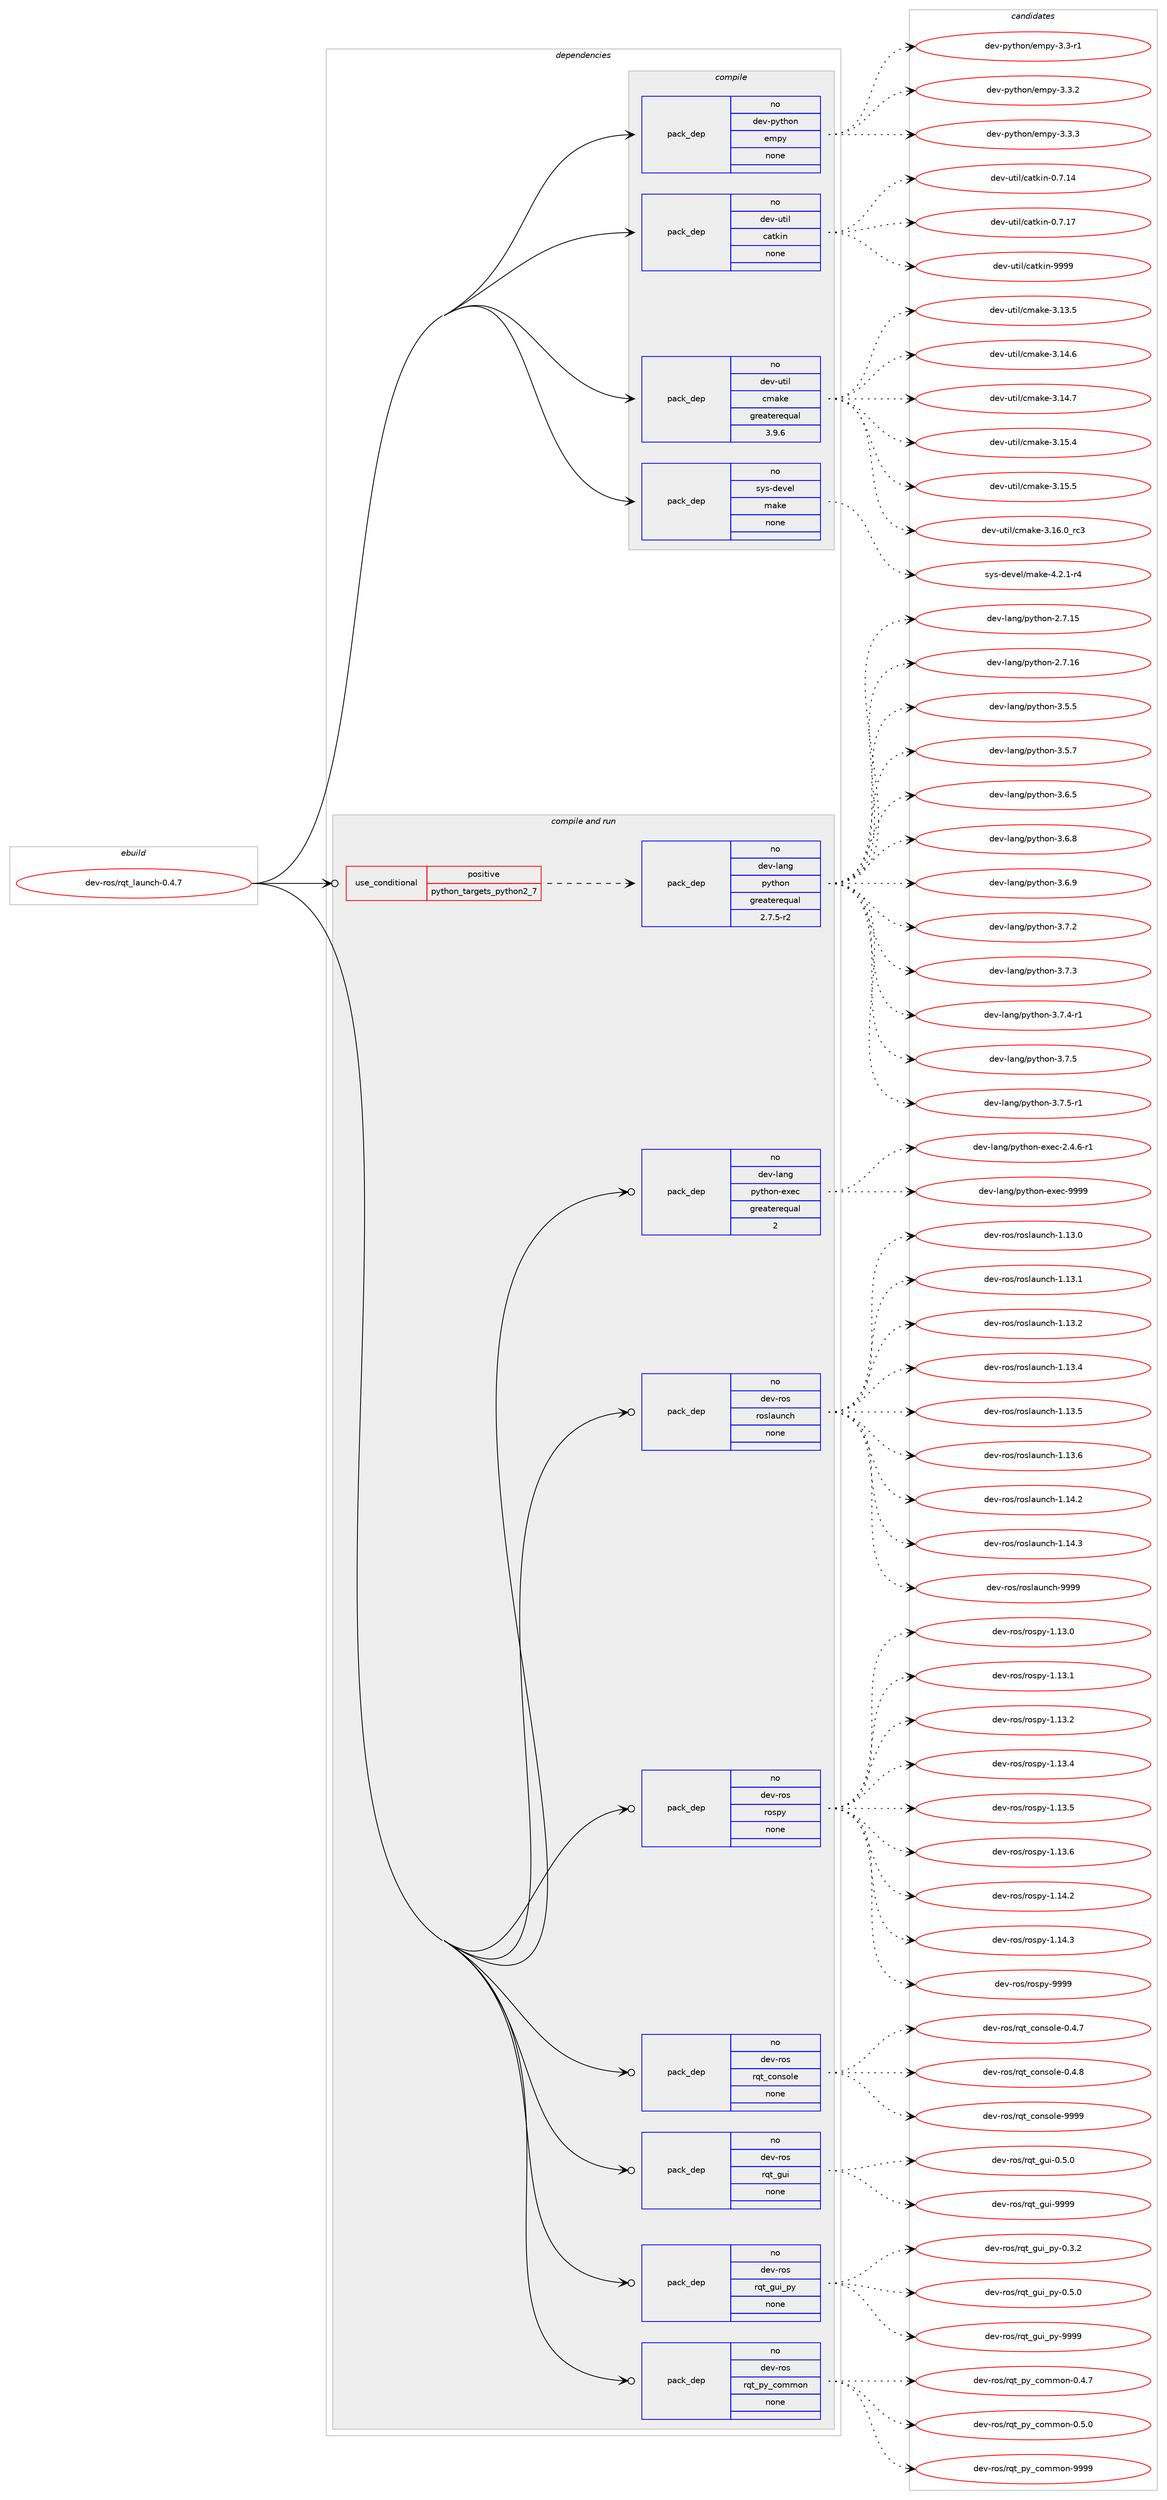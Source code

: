 digraph prolog {

# *************
# Graph options
# *************

newrank=true;
concentrate=true;
compound=true;
graph [rankdir=LR,fontname=Helvetica,fontsize=10,ranksep=1.5];#, ranksep=2.5, nodesep=0.2];
edge  [arrowhead=vee];
node  [fontname=Helvetica,fontsize=10];

# **********
# The ebuild
# **********

subgraph cluster_leftcol {
color=gray;
rank=same;
label=<<i>ebuild</i>>;
id [label="dev-ros/rqt_launch-0.4.7", color=red, width=4, href="../dev-ros/rqt_launch-0.4.7.svg"];
}

# ****************
# The dependencies
# ****************

subgraph cluster_midcol {
color=gray;
label=<<i>dependencies</i>>;
subgraph cluster_compile {
fillcolor="#eeeeee";
style=filled;
label=<<i>compile</i>>;
subgraph pack498368 {
dependency665551 [label=<<TABLE BORDER="0" CELLBORDER="1" CELLSPACING="0" CELLPADDING="4" WIDTH="220"><TR><TD ROWSPAN="6" CELLPADDING="30">pack_dep</TD></TR><TR><TD WIDTH="110">no</TD></TR><TR><TD>dev-python</TD></TR><TR><TD>empy</TD></TR><TR><TD>none</TD></TR><TR><TD></TD></TR></TABLE>>, shape=none, color=blue];
}
id:e -> dependency665551:w [weight=20,style="solid",arrowhead="vee"];
subgraph pack498369 {
dependency665552 [label=<<TABLE BORDER="0" CELLBORDER="1" CELLSPACING="0" CELLPADDING="4" WIDTH="220"><TR><TD ROWSPAN="6" CELLPADDING="30">pack_dep</TD></TR><TR><TD WIDTH="110">no</TD></TR><TR><TD>dev-util</TD></TR><TR><TD>catkin</TD></TR><TR><TD>none</TD></TR><TR><TD></TD></TR></TABLE>>, shape=none, color=blue];
}
id:e -> dependency665552:w [weight=20,style="solid",arrowhead="vee"];
subgraph pack498370 {
dependency665553 [label=<<TABLE BORDER="0" CELLBORDER="1" CELLSPACING="0" CELLPADDING="4" WIDTH="220"><TR><TD ROWSPAN="6" CELLPADDING="30">pack_dep</TD></TR><TR><TD WIDTH="110">no</TD></TR><TR><TD>dev-util</TD></TR><TR><TD>cmake</TD></TR><TR><TD>greaterequal</TD></TR><TR><TD>3.9.6</TD></TR></TABLE>>, shape=none, color=blue];
}
id:e -> dependency665553:w [weight=20,style="solid",arrowhead="vee"];
subgraph pack498371 {
dependency665554 [label=<<TABLE BORDER="0" CELLBORDER="1" CELLSPACING="0" CELLPADDING="4" WIDTH="220"><TR><TD ROWSPAN="6" CELLPADDING="30">pack_dep</TD></TR><TR><TD WIDTH="110">no</TD></TR><TR><TD>sys-devel</TD></TR><TR><TD>make</TD></TR><TR><TD>none</TD></TR><TR><TD></TD></TR></TABLE>>, shape=none, color=blue];
}
id:e -> dependency665554:w [weight=20,style="solid",arrowhead="vee"];
}
subgraph cluster_compileandrun {
fillcolor="#eeeeee";
style=filled;
label=<<i>compile and run</i>>;
subgraph cond155277 {
dependency665555 [label=<<TABLE BORDER="0" CELLBORDER="1" CELLSPACING="0" CELLPADDING="4"><TR><TD ROWSPAN="3" CELLPADDING="10">use_conditional</TD></TR><TR><TD>positive</TD></TR><TR><TD>python_targets_python2_7</TD></TR></TABLE>>, shape=none, color=red];
subgraph pack498372 {
dependency665556 [label=<<TABLE BORDER="0" CELLBORDER="1" CELLSPACING="0" CELLPADDING="4" WIDTH="220"><TR><TD ROWSPAN="6" CELLPADDING="30">pack_dep</TD></TR><TR><TD WIDTH="110">no</TD></TR><TR><TD>dev-lang</TD></TR><TR><TD>python</TD></TR><TR><TD>greaterequal</TD></TR><TR><TD>2.7.5-r2</TD></TR></TABLE>>, shape=none, color=blue];
}
dependency665555:e -> dependency665556:w [weight=20,style="dashed",arrowhead="vee"];
}
id:e -> dependency665555:w [weight=20,style="solid",arrowhead="odotvee"];
subgraph pack498373 {
dependency665557 [label=<<TABLE BORDER="0" CELLBORDER="1" CELLSPACING="0" CELLPADDING="4" WIDTH="220"><TR><TD ROWSPAN="6" CELLPADDING="30">pack_dep</TD></TR><TR><TD WIDTH="110">no</TD></TR><TR><TD>dev-lang</TD></TR><TR><TD>python-exec</TD></TR><TR><TD>greaterequal</TD></TR><TR><TD>2</TD></TR></TABLE>>, shape=none, color=blue];
}
id:e -> dependency665557:w [weight=20,style="solid",arrowhead="odotvee"];
subgraph pack498374 {
dependency665558 [label=<<TABLE BORDER="0" CELLBORDER="1" CELLSPACING="0" CELLPADDING="4" WIDTH="220"><TR><TD ROWSPAN="6" CELLPADDING="30">pack_dep</TD></TR><TR><TD WIDTH="110">no</TD></TR><TR><TD>dev-ros</TD></TR><TR><TD>roslaunch</TD></TR><TR><TD>none</TD></TR><TR><TD></TD></TR></TABLE>>, shape=none, color=blue];
}
id:e -> dependency665558:w [weight=20,style="solid",arrowhead="odotvee"];
subgraph pack498375 {
dependency665559 [label=<<TABLE BORDER="0" CELLBORDER="1" CELLSPACING="0" CELLPADDING="4" WIDTH="220"><TR><TD ROWSPAN="6" CELLPADDING="30">pack_dep</TD></TR><TR><TD WIDTH="110">no</TD></TR><TR><TD>dev-ros</TD></TR><TR><TD>rospy</TD></TR><TR><TD>none</TD></TR><TR><TD></TD></TR></TABLE>>, shape=none, color=blue];
}
id:e -> dependency665559:w [weight=20,style="solid",arrowhead="odotvee"];
subgraph pack498376 {
dependency665560 [label=<<TABLE BORDER="0" CELLBORDER="1" CELLSPACING="0" CELLPADDING="4" WIDTH="220"><TR><TD ROWSPAN="6" CELLPADDING="30">pack_dep</TD></TR><TR><TD WIDTH="110">no</TD></TR><TR><TD>dev-ros</TD></TR><TR><TD>rqt_console</TD></TR><TR><TD>none</TD></TR><TR><TD></TD></TR></TABLE>>, shape=none, color=blue];
}
id:e -> dependency665560:w [weight=20,style="solid",arrowhead="odotvee"];
subgraph pack498377 {
dependency665561 [label=<<TABLE BORDER="0" CELLBORDER="1" CELLSPACING="0" CELLPADDING="4" WIDTH="220"><TR><TD ROWSPAN="6" CELLPADDING="30">pack_dep</TD></TR><TR><TD WIDTH="110">no</TD></TR><TR><TD>dev-ros</TD></TR><TR><TD>rqt_gui</TD></TR><TR><TD>none</TD></TR><TR><TD></TD></TR></TABLE>>, shape=none, color=blue];
}
id:e -> dependency665561:w [weight=20,style="solid",arrowhead="odotvee"];
subgraph pack498378 {
dependency665562 [label=<<TABLE BORDER="0" CELLBORDER="1" CELLSPACING="0" CELLPADDING="4" WIDTH="220"><TR><TD ROWSPAN="6" CELLPADDING="30">pack_dep</TD></TR><TR><TD WIDTH="110">no</TD></TR><TR><TD>dev-ros</TD></TR><TR><TD>rqt_gui_py</TD></TR><TR><TD>none</TD></TR><TR><TD></TD></TR></TABLE>>, shape=none, color=blue];
}
id:e -> dependency665562:w [weight=20,style="solid",arrowhead="odotvee"];
subgraph pack498379 {
dependency665563 [label=<<TABLE BORDER="0" CELLBORDER="1" CELLSPACING="0" CELLPADDING="4" WIDTH="220"><TR><TD ROWSPAN="6" CELLPADDING="30">pack_dep</TD></TR><TR><TD WIDTH="110">no</TD></TR><TR><TD>dev-ros</TD></TR><TR><TD>rqt_py_common</TD></TR><TR><TD>none</TD></TR><TR><TD></TD></TR></TABLE>>, shape=none, color=blue];
}
id:e -> dependency665563:w [weight=20,style="solid",arrowhead="odotvee"];
}
subgraph cluster_run {
fillcolor="#eeeeee";
style=filled;
label=<<i>run</i>>;
}
}

# **************
# The candidates
# **************

subgraph cluster_choices {
rank=same;
color=gray;
label=<<i>candidates</i>>;

subgraph choice498368 {
color=black;
nodesep=1;
choice1001011184511212111610411111047101109112121455146514511449 [label="dev-python/empy-3.3-r1", color=red, width=4,href="../dev-python/empy-3.3-r1.svg"];
choice1001011184511212111610411111047101109112121455146514650 [label="dev-python/empy-3.3.2", color=red, width=4,href="../dev-python/empy-3.3.2.svg"];
choice1001011184511212111610411111047101109112121455146514651 [label="dev-python/empy-3.3.3", color=red, width=4,href="../dev-python/empy-3.3.3.svg"];
dependency665551:e -> choice1001011184511212111610411111047101109112121455146514511449:w [style=dotted,weight="100"];
dependency665551:e -> choice1001011184511212111610411111047101109112121455146514650:w [style=dotted,weight="100"];
dependency665551:e -> choice1001011184511212111610411111047101109112121455146514651:w [style=dotted,weight="100"];
}
subgraph choice498369 {
color=black;
nodesep=1;
choice1001011184511711610510847999711610710511045484655464952 [label="dev-util/catkin-0.7.14", color=red, width=4,href="../dev-util/catkin-0.7.14.svg"];
choice1001011184511711610510847999711610710511045484655464955 [label="dev-util/catkin-0.7.17", color=red, width=4,href="../dev-util/catkin-0.7.17.svg"];
choice100101118451171161051084799971161071051104557575757 [label="dev-util/catkin-9999", color=red, width=4,href="../dev-util/catkin-9999.svg"];
dependency665552:e -> choice1001011184511711610510847999711610710511045484655464952:w [style=dotted,weight="100"];
dependency665552:e -> choice1001011184511711610510847999711610710511045484655464955:w [style=dotted,weight="100"];
dependency665552:e -> choice100101118451171161051084799971161071051104557575757:w [style=dotted,weight="100"];
}
subgraph choice498370 {
color=black;
nodesep=1;
choice1001011184511711610510847991099710710145514649514653 [label="dev-util/cmake-3.13.5", color=red, width=4,href="../dev-util/cmake-3.13.5.svg"];
choice1001011184511711610510847991099710710145514649524654 [label="dev-util/cmake-3.14.6", color=red, width=4,href="../dev-util/cmake-3.14.6.svg"];
choice1001011184511711610510847991099710710145514649524655 [label="dev-util/cmake-3.14.7", color=red, width=4,href="../dev-util/cmake-3.14.7.svg"];
choice1001011184511711610510847991099710710145514649534652 [label="dev-util/cmake-3.15.4", color=red, width=4,href="../dev-util/cmake-3.15.4.svg"];
choice1001011184511711610510847991099710710145514649534653 [label="dev-util/cmake-3.15.5", color=red, width=4,href="../dev-util/cmake-3.15.5.svg"];
choice1001011184511711610510847991099710710145514649544648951149951 [label="dev-util/cmake-3.16.0_rc3", color=red, width=4,href="../dev-util/cmake-3.16.0_rc3.svg"];
dependency665553:e -> choice1001011184511711610510847991099710710145514649514653:w [style=dotted,weight="100"];
dependency665553:e -> choice1001011184511711610510847991099710710145514649524654:w [style=dotted,weight="100"];
dependency665553:e -> choice1001011184511711610510847991099710710145514649524655:w [style=dotted,weight="100"];
dependency665553:e -> choice1001011184511711610510847991099710710145514649534652:w [style=dotted,weight="100"];
dependency665553:e -> choice1001011184511711610510847991099710710145514649534653:w [style=dotted,weight="100"];
dependency665553:e -> choice1001011184511711610510847991099710710145514649544648951149951:w [style=dotted,weight="100"];
}
subgraph choice498371 {
color=black;
nodesep=1;
choice1151211154510010111810110847109971071014552465046494511452 [label="sys-devel/make-4.2.1-r4", color=red, width=4,href="../sys-devel/make-4.2.1-r4.svg"];
dependency665554:e -> choice1151211154510010111810110847109971071014552465046494511452:w [style=dotted,weight="100"];
}
subgraph choice498372 {
color=black;
nodesep=1;
choice10010111845108971101034711212111610411111045504655464953 [label="dev-lang/python-2.7.15", color=red, width=4,href="../dev-lang/python-2.7.15.svg"];
choice10010111845108971101034711212111610411111045504655464954 [label="dev-lang/python-2.7.16", color=red, width=4,href="../dev-lang/python-2.7.16.svg"];
choice100101118451089711010347112121116104111110455146534653 [label="dev-lang/python-3.5.5", color=red, width=4,href="../dev-lang/python-3.5.5.svg"];
choice100101118451089711010347112121116104111110455146534655 [label="dev-lang/python-3.5.7", color=red, width=4,href="../dev-lang/python-3.5.7.svg"];
choice100101118451089711010347112121116104111110455146544653 [label="dev-lang/python-3.6.5", color=red, width=4,href="../dev-lang/python-3.6.5.svg"];
choice100101118451089711010347112121116104111110455146544656 [label="dev-lang/python-3.6.8", color=red, width=4,href="../dev-lang/python-3.6.8.svg"];
choice100101118451089711010347112121116104111110455146544657 [label="dev-lang/python-3.6.9", color=red, width=4,href="../dev-lang/python-3.6.9.svg"];
choice100101118451089711010347112121116104111110455146554650 [label="dev-lang/python-3.7.2", color=red, width=4,href="../dev-lang/python-3.7.2.svg"];
choice100101118451089711010347112121116104111110455146554651 [label="dev-lang/python-3.7.3", color=red, width=4,href="../dev-lang/python-3.7.3.svg"];
choice1001011184510897110103471121211161041111104551465546524511449 [label="dev-lang/python-3.7.4-r1", color=red, width=4,href="../dev-lang/python-3.7.4-r1.svg"];
choice100101118451089711010347112121116104111110455146554653 [label="dev-lang/python-3.7.5", color=red, width=4,href="../dev-lang/python-3.7.5.svg"];
choice1001011184510897110103471121211161041111104551465546534511449 [label="dev-lang/python-3.7.5-r1", color=red, width=4,href="../dev-lang/python-3.7.5-r1.svg"];
dependency665556:e -> choice10010111845108971101034711212111610411111045504655464953:w [style=dotted,weight="100"];
dependency665556:e -> choice10010111845108971101034711212111610411111045504655464954:w [style=dotted,weight="100"];
dependency665556:e -> choice100101118451089711010347112121116104111110455146534653:w [style=dotted,weight="100"];
dependency665556:e -> choice100101118451089711010347112121116104111110455146534655:w [style=dotted,weight="100"];
dependency665556:e -> choice100101118451089711010347112121116104111110455146544653:w [style=dotted,weight="100"];
dependency665556:e -> choice100101118451089711010347112121116104111110455146544656:w [style=dotted,weight="100"];
dependency665556:e -> choice100101118451089711010347112121116104111110455146544657:w [style=dotted,weight="100"];
dependency665556:e -> choice100101118451089711010347112121116104111110455146554650:w [style=dotted,weight="100"];
dependency665556:e -> choice100101118451089711010347112121116104111110455146554651:w [style=dotted,weight="100"];
dependency665556:e -> choice1001011184510897110103471121211161041111104551465546524511449:w [style=dotted,weight="100"];
dependency665556:e -> choice100101118451089711010347112121116104111110455146554653:w [style=dotted,weight="100"];
dependency665556:e -> choice1001011184510897110103471121211161041111104551465546534511449:w [style=dotted,weight="100"];
}
subgraph choice498373 {
color=black;
nodesep=1;
choice10010111845108971101034711212111610411111045101120101994550465246544511449 [label="dev-lang/python-exec-2.4.6-r1", color=red, width=4,href="../dev-lang/python-exec-2.4.6-r1.svg"];
choice10010111845108971101034711212111610411111045101120101994557575757 [label="dev-lang/python-exec-9999", color=red, width=4,href="../dev-lang/python-exec-9999.svg"];
dependency665557:e -> choice10010111845108971101034711212111610411111045101120101994550465246544511449:w [style=dotted,weight="100"];
dependency665557:e -> choice10010111845108971101034711212111610411111045101120101994557575757:w [style=dotted,weight="100"];
}
subgraph choice498374 {
color=black;
nodesep=1;
choice1001011184511411111547114111115108971171109910445494649514648 [label="dev-ros/roslaunch-1.13.0", color=red, width=4,href="../dev-ros/roslaunch-1.13.0.svg"];
choice1001011184511411111547114111115108971171109910445494649514649 [label="dev-ros/roslaunch-1.13.1", color=red, width=4,href="../dev-ros/roslaunch-1.13.1.svg"];
choice1001011184511411111547114111115108971171109910445494649514650 [label="dev-ros/roslaunch-1.13.2", color=red, width=4,href="../dev-ros/roslaunch-1.13.2.svg"];
choice1001011184511411111547114111115108971171109910445494649514652 [label="dev-ros/roslaunch-1.13.4", color=red, width=4,href="../dev-ros/roslaunch-1.13.4.svg"];
choice1001011184511411111547114111115108971171109910445494649514653 [label="dev-ros/roslaunch-1.13.5", color=red, width=4,href="../dev-ros/roslaunch-1.13.5.svg"];
choice1001011184511411111547114111115108971171109910445494649514654 [label="dev-ros/roslaunch-1.13.6", color=red, width=4,href="../dev-ros/roslaunch-1.13.6.svg"];
choice1001011184511411111547114111115108971171109910445494649524650 [label="dev-ros/roslaunch-1.14.2", color=red, width=4,href="../dev-ros/roslaunch-1.14.2.svg"];
choice1001011184511411111547114111115108971171109910445494649524651 [label="dev-ros/roslaunch-1.14.3", color=red, width=4,href="../dev-ros/roslaunch-1.14.3.svg"];
choice100101118451141111154711411111510897117110991044557575757 [label="dev-ros/roslaunch-9999", color=red, width=4,href="../dev-ros/roslaunch-9999.svg"];
dependency665558:e -> choice1001011184511411111547114111115108971171109910445494649514648:w [style=dotted,weight="100"];
dependency665558:e -> choice1001011184511411111547114111115108971171109910445494649514649:w [style=dotted,weight="100"];
dependency665558:e -> choice1001011184511411111547114111115108971171109910445494649514650:w [style=dotted,weight="100"];
dependency665558:e -> choice1001011184511411111547114111115108971171109910445494649514652:w [style=dotted,weight="100"];
dependency665558:e -> choice1001011184511411111547114111115108971171109910445494649514653:w [style=dotted,weight="100"];
dependency665558:e -> choice1001011184511411111547114111115108971171109910445494649514654:w [style=dotted,weight="100"];
dependency665558:e -> choice1001011184511411111547114111115108971171109910445494649524650:w [style=dotted,weight="100"];
dependency665558:e -> choice1001011184511411111547114111115108971171109910445494649524651:w [style=dotted,weight="100"];
dependency665558:e -> choice100101118451141111154711411111510897117110991044557575757:w [style=dotted,weight="100"];
}
subgraph choice498375 {
color=black;
nodesep=1;
choice100101118451141111154711411111511212145494649514648 [label="dev-ros/rospy-1.13.0", color=red, width=4,href="../dev-ros/rospy-1.13.0.svg"];
choice100101118451141111154711411111511212145494649514649 [label="dev-ros/rospy-1.13.1", color=red, width=4,href="../dev-ros/rospy-1.13.1.svg"];
choice100101118451141111154711411111511212145494649514650 [label="dev-ros/rospy-1.13.2", color=red, width=4,href="../dev-ros/rospy-1.13.2.svg"];
choice100101118451141111154711411111511212145494649514652 [label="dev-ros/rospy-1.13.4", color=red, width=4,href="../dev-ros/rospy-1.13.4.svg"];
choice100101118451141111154711411111511212145494649514653 [label="dev-ros/rospy-1.13.5", color=red, width=4,href="../dev-ros/rospy-1.13.5.svg"];
choice100101118451141111154711411111511212145494649514654 [label="dev-ros/rospy-1.13.6", color=red, width=4,href="../dev-ros/rospy-1.13.6.svg"];
choice100101118451141111154711411111511212145494649524650 [label="dev-ros/rospy-1.14.2", color=red, width=4,href="../dev-ros/rospy-1.14.2.svg"];
choice100101118451141111154711411111511212145494649524651 [label="dev-ros/rospy-1.14.3", color=red, width=4,href="../dev-ros/rospy-1.14.3.svg"];
choice10010111845114111115471141111151121214557575757 [label="dev-ros/rospy-9999", color=red, width=4,href="../dev-ros/rospy-9999.svg"];
dependency665559:e -> choice100101118451141111154711411111511212145494649514648:w [style=dotted,weight="100"];
dependency665559:e -> choice100101118451141111154711411111511212145494649514649:w [style=dotted,weight="100"];
dependency665559:e -> choice100101118451141111154711411111511212145494649514650:w [style=dotted,weight="100"];
dependency665559:e -> choice100101118451141111154711411111511212145494649514652:w [style=dotted,weight="100"];
dependency665559:e -> choice100101118451141111154711411111511212145494649514653:w [style=dotted,weight="100"];
dependency665559:e -> choice100101118451141111154711411111511212145494649514654:w [style=dotted,weight="100"];
dependency665559:e -> choice100101118451141111154711411111511212145494649524650:w [style=dotted,weight="100"];
dependency665559:e -> choice100101118451141111154711411111511212145494649524651:w [style=dotted,weight="100"];
dependency665559:e -> choice10010111845114111115471141111151121214557575757:w [style=dotted,weight="100"];
}
subgraph choice498376 {
color=black;
nodesep=1;
choice10010111845114111115471141131169599111110115111108101454846524655 [label="dev-ros/rqt_console-0.4.7", color=red, width=4,href="../dev-ros/rqt_console-0.4.7.svg"];
choice10010111845114111115471141131169599111110115111108101454846524656 [label="dev-ros/rqt_console-0.4.8", color=red, width=4,href="../dev-ros/rqt_console-0.4.8.svg"];
choice100101118451141111154711411311695991111101151111081014557575757 [label="dev-ros/rqt_console-9999", color=red, width=4,href="../dev-ros/rqt_console-9999.svg"];
dependency665560:e -> choice10010111845114111115471141131169599111110115111108101454846524655:w [style=dotted,weight="100"];
dependency665560:e -> choice10010111845114111115471141131169599111110115111108101454846524656:w [style=dotted,weight="100"];
dependency665560:e -> choice100101118451141111154711411311695991111101151111081014557575757:w [style=dotted,weight="100"];
}
subgraph choice498377 {
color=black;
nodesep=1;
choice100101118451141111154711411311695103117105454846534648 [label="dev-ros/rqt_gui-0.5.0", color=red, width=4,href="../dev-ros/rqt_gui-0.5.0.svg"];
choice1001011184511411111547114113116951031171054557575757 [label="dev-ros/rqt_gui-9999", color=red, width=4,href="../dev-ros/rqt_gui-9999.svg"];
dependency665561:e -> choice100101118451141111154711411311695103117105454846534648:w [style=dotted,weight="100"];
dependency665561:e -> choice1001011184511411111547114113116951031171054557575757:w [style=dotted,weight="100"];
}
subgraph choice498378 {
color=black;
nodesep=1;
choice10010111845114111115471141131169510311710595112121454846514650 [label="dev-ros/rqt_gui_py-0.3.2", color=red, width=4,href="../dev-ros/rqt_gui_py-0.3.2.svg"];
choice10010111845114111115471141131169510311710595112121454846534648 [label="dev-ros/rqt_gui_py-0.5.0", color=red, width=4,href="../dev-ros/rqt_gui_py-0.5.0.svg"];
choice100101118451141111154711411311695103117105951121214557575757 [label="dev-ros/rqt_gui_py-9999", color=red, width=4,href="../dev-ros/rqt_gui_py-9999.svg"];
dependency665562:e -> choice10010111845114111115471141131169510311710595112121454846514650:w [style=dotted,weight="100"];
dependency665562:e -> choice10010111845114111115471141131169510311710595112121454846534648:w [style=dotted,weight="100"];
dependency665562:e -> choice100101118451141111154711411311695103117105951121214557575757:w [style=dotted,weight="100"];
}
subgraph choice498379 {
color=black;
nodesep=1;
choice1001011184511411111547114113116951121219599111109109111110454846524655 [label="dev-ros/rqt_py_common-0.4.7", color=red, width=4,href="../dev-ros/rqt_py_common-0.4.7.svg"];
choice1001011184511411111547114113116951121219599111109109111110454846534648 [label="dev-ros/rqt_py_common-0.5.0", color=red, width=4,href="../dev-ros/rqt_py_common-0.5.0.svg"];
choice10010111845114111115471141131169511212195991111091091111104557575757 [label="dev-ros/rqt_py_common-9999", color=red, width=4,href="../dev-ros/rqt_py_common-9999.svg"];
dependency665563:e -> choice1001011184511411111547114113116951121219599111109109111110454846524655:w [style=dotted,weight="100"];
dependency665563:e -> choice1001011184511411111547114113116951121219599111109109111110454846534648:w [style=dotted,weight="100"];
dependency665563:e -> choice10010111845114111115471141131169511212195991111091091111104557575757:w [style=dotted,weight="100"];
}
}

}
